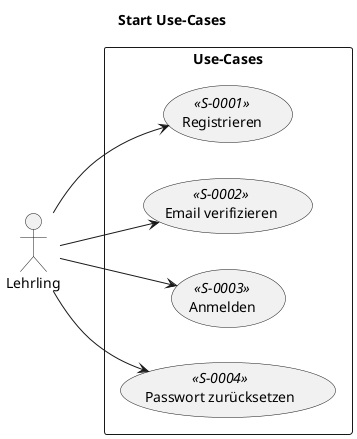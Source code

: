 @startuml "Start Use-Cases"
title "Start Use-Cases"
left to right direction
skinparam packageStyle rectangle

' Akteure
actor Lehrling

' Diagramm
rectangle "Use-Cases" {
    (Registrieren) as (S-0001) <<S-0001>>
    (Email verifizieren) as (S-0002) <<S-0002>>
    (Anmelden) as (S-0003) <<S-0003>>
    (Passwort zurücksetzen) as (S-0004) <<S-0004>>
}

' Verbindungen    
Lehrling --> (S-0001)
Lehrling --> (S-0002)
Lehrling --> (S-0003)
Lehrling --> (S-0004)
@enduml